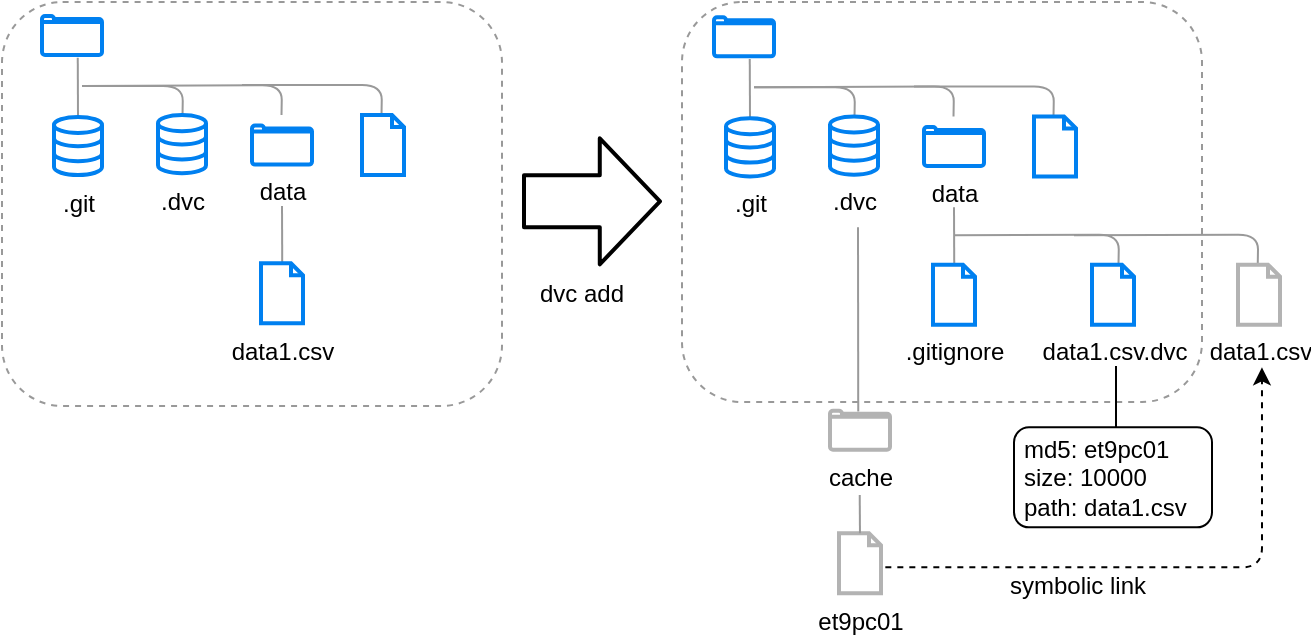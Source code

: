 <mxfile>
    <diagram id="3Kqu5hoDcEIuTMSiTPuF" name="Page-1">
        <mxGraphModel dx="228" dy="312" grid="1" gridSize="10" guides="1" tooltips="1" connect="1" arrows="1" fold="1" page="1" pageScale="1" pageWidth="850" pageHeight="1100" background="none" math="0" shadow="0">
            <root>
                <mxCell id="0"/>
                <mxCell id="1" parent="0"/>
                <mxCell id="3" value="" style="html=1;verticalLabelPosition=bottom;align=center;labelBackgroundColor=#000000;verticalAlign=top;strokeWidth=2;strokeColor=#0080F0;shadow=0;dashed=0;shape=mxgraph.ios7.icons.folder;fontSize=16;fillColor=none;" parent="1" vertex="1">
                    <mxGeometry x="130" y="605" width="30" height="19.5" as="geometry"/>
                </mxCell>
                <mxCell id="4" value="" style="endArrow=none;html=1;fontSize=16;entryX=0.596;entryY=1.071;entryDx=0;entryDy=0;entryPerimeter=0;strokeColor=#999999;" parent="1" target="3" edge="1">
                    <mxGeometry width="50" height="50" relative="1" as="geometry">
                        <mxPoint x="148" y="655" as="sourcePoint"/>
                        <mxPoint x="190" y="595" as="targetPoint"/>
                    </mxGeometry>
                </mxCell>
                <mxCell id="5" value="" style="endArrow=none;html=1;fontSize=16;strokeColor=#999999;" parent="1" edge="1">
                    <mxGeometry width="50" height="50" relative="1" as="geometry">
                        <mxPoint x="150" y="640" as="sourcePoint"/>
                        <mxPoint x="249.75" y="654.55" as="targetPoint"/>
                        <Array as="points">
                            <mxPoint x="250" y="639.55"/>
                        </Array>
                    </mxGeometry>
                </mxCell>
                <mxCell id="6" value="" style="endArrow=none;html=1;fontSize=16;strokeColor=#999999;" parent="1" edge="1">
                    <mxGeometry width="50" height="50" relative="1" as="geometry">
                        <mxPoint x="230" y="639.55" as="sourcePoint"/>
                        <mxPoint x="299.75" y="654.55" as="targetPoint"/>
                        <Array as="points">
                            <mxPoint x="300" y="639.55"/>
                        </Array>
                    </mxGeometry>
                </mxCell>
                <mxCell id="7" value="" style="html=1;verticalLabelPosition=bottom;align=center;labelBackgroundColor=none;verticalAlign=top;strokeWidth=2;strokeColor=#0080F0;shadow=0;dashed=0;shape=mxgraph.ios7.icons.document;fontSize=16;fillColor=none;fontColor=#000000;" parent="1" vertex="1">
                    <mxGeometry x="290" y="654.55" width="21" height="30" as="geometry"/>
                </mxCell>
                <mxCell id="8" value=".git" style="html=1;verticalLabelPosition=bottom;align=center;labelBackgroundColor=none;verticalAlign=top;strokeWidth=2;strokeColor=#0080F0;shadow=0;dashed=0;shape=mxgraph.ios7.icons.data;fillColor=none;fontColor=#000000;" parent="1" vertex="1">
                    <mxGeometry x="136" y="655.45" width="24" height="29.1" as="geometry"/>
                </mxCell>
                <mxCell id="10" value="data" style="html=1;verticalLabelPosition=bottom;align=center;labelBackgroundColor=none;verticalAlign=top;strokeWidth=2;strokeColor=#0080F0;shadow=0;dashed=0;shape=mxgraph.ios7.icons.folder;fontSize=12;fillColor=none;fontColor=#000000;" parent="1" vertex="1">
                    <mxGeometry x="235" y="659.8" width="30" height="19.5" as="geometry"/>
                </mxCell>
                <mxCell id="33" value="" style="endArrow=none;html=1;fontSize=16;strokeColor=#999999;" parent="1" edge="1">
                    <mxGeometry width="50" height="50" relative="1" as="geometry">
                        <mxPoint x="150" y="640" as="sourcePoint"/>
                        <mxPoint x="200.25" y="655" as="targetPoint"/>
                        <Array as="points">
                            <mxPoint x="200.5" y="640"/>
                        </Array>
                    </mxGeometry>
                </mxCell>
                <mxCell id="35" value=".dvc" style="html=1;verticalLabelPosition=bottom;align=center;labelBackgroundColor=none;verticalAlign=top;strokeWidth=2;strokeColor=#0080F0;shadow=0;dashed=0;shape=mxgraph.ios7.icons.data;fillColor=none;fontColor=#000000;" parent="1" vertex="1">
                    <mxGeometry x="188" y="654.55" width="24" height="29.1" as="geometry"/>
                </mxCell>
                <mxCell id="36" value="" style="endArrow=none;html=1;fontSize=16;entryX=0.596;entryY=1.071;entryDx=0;entryDy=0;entryPerimeter=0;strokeColor=#999999;" parent="1" edge="1">
                    <mxGeometry width="50" height="50" relative="1" as="geometry">
                        <mxPoint x="250.12" y="729.12" as="sourcePoint"/>
                        <mxPoint x="250" y="700.005" as="targetPoint"/>
                    </mxGeometry>
                </mxCell>
                <mxCell id="43" value="data1.csv" style="html=1;verticalLabelPosition=bottom;align=center;labelBackgroundColor=none;verticalAlign=top;strokeWidth=2;strokeColor=#0080F0;shadow=0;dashed=0;shape=mxgraph.ios7.icons.document;fontSize=12;fillColor=none;fontColor=#000000;" parent="1" vertex="1">
                    <mxGeometry x="239.5" y="728.67" width="21" height="30" as="geometry"/>
                </mxCell>
                <mxCell id="46" value="" style="rounded=1;whiteSpace=wrap;html=1;fontSize=16;strokeColor=#999999;dashed=1;fillColor=none;" parent="1" vertex="1">
                    <mxGeometry x="110" y="598" width="250" height="202" as="geometry"/>
                </mxCell>
                <mxCell id="47" value="" style="html=1;verticalLabelPosition=bottom;align=center;labelBackgroundColor=#000000;verticalAlign=top;strokeWidth=2;strokeColor=#0080F0;shadow=0;dashed=0;shape=mxgraph.ios7.icons.folder;fontSize=16;fillColor=none;" parent="1" vertex="1">
                    <mxGeometry x="466" y="605.67" width="30" height="19.5" as="geometry"/>
                </mxCell>
                <mxCell id="48" value="" style="endArrow=none;html=1;fontSize=16;entryX=0.596;entryY=1.071;entryDx=0;entryDy=0;entryPerimeter=0;strokeColor=#999999;" parent="1" target="47" edge="1">
                    <mxGeometry width="50" height="50" relative="1" as="geometry">
                        <mxPoint x="484" y="655.67" as="sourcePoint"/>
                        <mxPoint x="526" y="595.67" as="targetPoint"/>
                    </mxGeometry>
                </mxCell>
                <mxCell id="49" value="" style="endArrow=none;html=1;fontSize=16;strokeColor=#999999;" parent="1" edge="1">
                    <mxGeometry width="50" height="50" relative="1" as="geometry">
                        <mxPoint x="486" y="640.67" as="sourcePoint"/>
                        <mxPoint x="585.75" y="655.22" as="targetPoint"/>
                        <Array as="points">
                            <mxPoint x="586" y="640.22"/>
                        </Array>
                    </mxGeometry>
                </mxCell>
                <mxCell id="50" value="" style="endArrow=none;html=1;fontSize=16;strokeColor=#999999;" parent="1" edge="1">
                    <mxGeometry width="50" height="50" relative="1" as="geometry">
                        <mxPoint x="566" y="640.22" as="sourcePoint"/>
                        <mxPoint x="635.75" y="655.22" as="targetPoint"/>
                        <Array as="points">
                            <mxPoint x="636" y="640.22"/>
                        </Array>
                    </mxGeometry>
                </mxCell>
                <mxCell id="51" value="" style="html=1;verticalLabelPosition=bottom;align=center;labelBackgroundColor=none;verticalAlign=top;strokeWidth=2;strokeColor=#0080F0;shadow=0;dashed=0;shape=mxgraph.ios7.icons.document;fontSize=16;fillColor=none;fontColor=#000000;" parent="1" vertex="1">
                    <mxGeometry x="626" y="655.22" width="21" height="30" as="geometry"/>
                </mxCell>
                <mxCell id="52" value=".git" style="html=1;verticalLabelPosition=bottom;align=center;labelBackgroundColor=none;verticalAlign=top;strokeWidth=2;strokeColor=#0080F0;shadow=0;dashed=0;shape=mxgraph.ios7.icons.data;fillColor=none;fontColor=#000000;" parent="1" vertex="1">
                    <mxGeometry x="472" y="656.12" width="24" height="29.1" as="geometry"/>
                </mxCell>
                <mxCell id="53" value="data" style="html=1;verticalLabelPosition=bottom;align=center;labelBackgroundColor=none;verticalAlign=top;strokeWidth=2;strokeColor=#0080F0;shadow=0;dashed=0;shape=mxgraph.ios7.icons.folder;fontSize=12;fillColor=none;fontColor=#000000;" parent="1" vertex="1">
                    <mxGeometry x="571" y="660.47" width="30" height="19.5" as="geometry"/>
                </mxCell>
                <mxCell id="55" value="" style="endArrow=none;html=1;fontSize=16;strokeColor=#999999;" parent="1" edge="1">
                    <mxGeometry width="50" height="50" relative="1" as="geometry">
                        <mxPoint x="486" y="640.67" as="sourcePoint"/>
                        <mxPoint x="536.25" y="655.67" as="targetPoint"/>
                        <Array as="points">
                            <mxPoint x="536.5" y="640.67"/>
                        </Array>
                    </mxGeometry>
                </mxCell>
                <mxCell id="56" value=".dvc" style="html=1;verticalLabelPosition=bottom;align=center;labelBackgroundColor=none;verticalAlign=top;strokeWidth=2;strokeColor=#0080F0;shadow=0;dashed=0;shape=mxgraph.ios7.icons.data;fillColor=none;fontColor=#000000;" parent="1" vertex="1">
                    <mxGeometry x="524" y="655.22" width="24" height="29.1" as="geometry"/>
                </mxCell>
                <mxCell id="57" value="" style="endArrow=none;html=1;fontSize=16;entryX=0.596;entryY=1.071;entryDx=0;entryDy=0;entryPerimeter=0;strokeColor=#999999;" parent="1" edge="1">
                    <mxGeometry width="50" height="50" relative="1" as="geometry">
                        <mxPoint x="586.12" y="729.79" as="sourcePoint"/>
                        <mxPoint x="586" y="700.674" as="targetPoint"/>
                    </mxGeometry>
                </mxCell>
                <mxCell id="58" value="" style="endArrow=none;html=1;fontSize=16;strokeColor=#999999;" parent="1" edge="1">
                    <mxGeometry width="50" height="50" relative="1" as="geometry">
                        <mxPoint x="586" y="714.67" as="sourcePoint"/>
                        <mxPoint x="668.25" y="729.34" as="targetPoint"/>
                        <Array as="points">
                            <mxPoint x="668.5" y="714.34"/>
                        </Array>
                    </mxGeometry>
                </mxCell>
                <mxCell id="59" value="" style="endArrow=none;html=1;fontSize=16;strokeColor=#999999;" parent="1" edge="1">
                    <mxGeometry width="50" height="50" relative="1" as="geometry">
                        <mxPoint x="646" y="714.67" as="sourcePoint"/>
                        <mxPoint x="737.87" y="729.34" as="targetPoint"/>
                        <Array as="points">
                            <mxPoint x="738.12" y="714.34"/>
                        </Array>
                    </mxGeometry>
                </mxCell>
                <mxCell id="60" value=".gitignore" style="html=1;verticalLabelPosition=bottom;align=center;labelBackgroundColor=none;verticalAlign=top;strokeWidth=2;strokeColor=#0080F0;shadow=0;dashed=0;shape=mxgraph.ios7.icons.document;fontSize=12;fillColor=none;fontColor=#000000;" parent="1" vertex="1">
                    <mxGeometry x="575.5" y="729.34" width="21" height="30" as="geometry"/>
                </mxCell>
                <mxCell id="61" value="data1.csv.dvc" style="html=1;verticalLabelPosition=bottom;align=center;labelBackgroundColor=none;verticalAlign=top;strokeWidth=2;strokeColor=#0080F0;shadow=0;dashed=0;shape=mxgraph.ios7.icons.document;fontSize=12;fillColor=none;fontColor=#000000;" parent="1" vertex="1">
                    <mxGeometry x="655" y="729.34" width="21" height="30" as="geometry"/>
                </mxCell>
                <mxCell id="62" value="data1.csv" style="html=1;verticalLabelPosition=bottom;align=center;labelBackgroundColor=none;verticalAlign=top;strokeWidth=2;shadow=0;dashed=0;shape=mxgraph.ios7.icons.document;fontSize=12;fillColor=none;strokeColor=#B3B3B3;fontColor=#000000;" parent="1" vertex="1">
                    <mxGeometry x="728" y="729.34" width="21" height="30" as="geometry"/>
                </mxCell>
                <mxCell id="63" value="" style="rounded=1;whiteSpace=wrap;html=1;fontSize=16;strokeColor=#999999;dashed=1;fillColor=none;" parent="1" vertex="1">
                    <mxGeometry x="450" y="598" width="260" height="200" as="geometry"/>
                </mxCell>
                <mxCell id="72" value="" style="endArrow=none;html=1;fontSize=16;strokeColor=#999999;" edge="1" parent="1">
                    <mxGeometry width="50" height="50" relative="1" as="geometry">
                        <mxPoint x="538.12" y="802.79" as="sourcePoint"/>
                        <mxPoint x="538" y="710.67" as="targetPoint"/>
                    </mxGeometry>
                </mxCell>
                <mxCell id="73" value="et9pc01" style="html=1;verticalLabelPosition=bottom;align=center;labelBackgroundColor=none;verticalAlign=top;strokeWidth=2;strokeColor=#B3B3B3;shadow=0;dashed=0;shape=mxgraph.ios7.icons.document;fontSize=12;fillColor=none;fontColor=#000000;" vertex="1" parent="1">
                    <mxGeometry x="528.5" y="863.67" width="21" height="30" as="geometry"/>
                </mxCell>
                <mxCell id="76" value="cache" style="html=1;verticalLabelPosition=bottom;align=center;labelBackgroundColor=none;verticalAlign=top;strokeWidth=2;strokeColor=#B3B3B3;shadow=0;dashed=0;shape=mxgraph.ios7.icons.folder;fontSize=12;fillColor=none;fontColor=#000000;" vertex="1" parent="1">
                    <mxGeometry x="524" y="802.34" width="30" height="19.5" as="geometry"/>
                </mxCell>
                <mxCell id="77" value="" style="endArrow=none;html=1;fontSize=16;strokeColor=#999999;" edge="1" parent="1">
                    <mxGeometry width="50" height="50" relative="1" as="geometry">
                        <mxPoint x="538.98" y="863.67" as="sourcePoint"/>
                        <mxPoint x="538.86" y="844.55" as="targetPoint"/>
                    </mxGeometry>
                </mxCell>
                <mxCell id="78" value="" style="endArrow=classic;html=1;exitX=1.103;exitY=0.565;exitDx=0;exitDy=0;exitPerimeter=0;entryX=0.571;entryY=1.711;entryDx=0;entryDy=0;entryPerimeter=0;strokeColor=#000000;dashed=1;" edge="1" parent="1" source="73" target="62">
                    <mxGeometry width="50" height="50" relative="1" as="geometry">
                        <mxPoint x="640" y="780.67" as="sourcePoint"/>
                        <mxPoint x="830" y="807.67" as="targetPoint"/>
                        <Array as="points">
                            <mxPoint x="740" y="880.67"/>
                        </Array>
                    </mxGeometry>
                </mxCell>
                <mxCell id="79" value="symbolic link" style="text;html=1;strokeColor=none;fillColor=none;align=center;verticalAlign=middle;whiteSpace=wrap;rounded=0;fontColor=#000000;" vertex="1" parent="1">
                    <mxGeometry x="601" y="880" width="94" height="20" as="geometry"/>
                </mxCell>
                <mxCell id="81" value="&lt;span style=&quot;font-size: 12px&quot;&gt;md5: et9pc01&lt;br&gt;size: 10000&lt;br&gt;path: data1.csv&lt;br style=&quot;font-size: 12px&quot;&gt;&lt;/span&gt;" style="rounded=1;whiteSpace=wrap;html=1;fillColor=none;strokeColor=#000000;align=left;fontColor=#000000;fontSize=12;spacingLeft=3;" vertex="1" parent="1">
                    <mxGeometry x="616" y="810.67" width="99" height="50" as="geometry"/>
                </mxCell>
                <mxCell id="82" value="" style="endArrow=none;html=1;fontSize=20;fontColor=#000000;strokeColor=#000000;strokeWidth=1;rounded=0;" edge="1" parent="1">
                    <mxGeometry width="50" height="50" relative="1" as="geometry">
                        <mxPoint x="667" y="780" as="sourcePoint"/>
                        <mxPoint x="667" y="810.67" as="targetPoint"/>
                    </mxGeometry>
                </mxCell>
                <mxCell id="83" value="" style="shape=flexArrow;endArrow=classic;html=1;endWidth=35;endSize=9.37;width=25;strokeWidth=2;strokeColor=#000000;" edge="1" parent="1">
                    <mxGeometry width="50" height="50" relative="1" as="geometry">
                        <mxPoint x="370" y="697.67" as="sourcePoint"/>
                        <mxPoint x="440" y="697.67" as="targetPoint"/>
                    </mxGeometry>
                </mxCell>
                <mxCell id="85" value="dvc add" style="text;html=1;strokeColor=none;fillColor=none;align=center;verticalAlign=middle;whiteSpace=wrap;rounded=0;fontSize=12;fontColor=#000000;" vertex="1" parent="1">
                    <mxGeometry x="370" y="729.34" width="60" height="30" as="geometry"/>
                </mxCell>
            </root>
        </mxGraphModel>
    </diagram>
</mxfile>